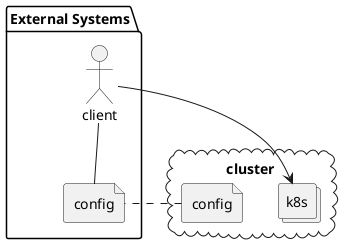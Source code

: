 @startuml kubeconfig


cloud cluster {
    collections "k8s" as k8s
    file config as k8s_config
}


package "External Systems" {
    actor client as c
    file config as client_config
}

c -- client_config
k8s_config .. client_config
c --> k8s
